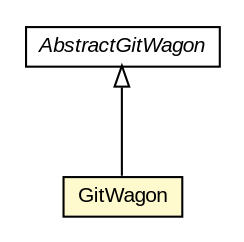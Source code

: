 #!/usr/local/bin/dot
#
# Class diagram 
# Generated by UMLGraph version R5_6-24-gf6e263 (http://www.umlgraph.org/)
#

digraph G {
	edge [fontname="arial",fontsize=10,labelfontname="arial",labelfontsize=10];
	node [fontname="arial",fontsize=10,shape=plaintext];
	nodesep=0.25;
	ranksep=0.5;
	// net.trajano.wagon.git.GitWagon
	c35 [label=<<table title="net.trajano.wagon.git.GitWagon" border="0" cellborder="1" cellspacing="0" cellpadding="2" port="p" bgcolor="lemonChiffon" href="./GitWagon.html">
		<tr><td><table border="0" cellspacing="0" cellpadding="1">
<tr><td align="center" balign="center"> GitWagon </td></tr>
		</table></td></tr>
		</table>>, URL="./GitWagon.html", fontname="arial", fontcolor="black", fontsize=10.0];
	// net.trajano.wagon.git.internal.AbstractGitWagon
	c39 [label=<<table title="net.trajano.wagon.git.internal.AbstractGitWagon" border="0" cellborder="1" cellspacing="0" cellpadding="2" port="p" href="./internal/AbstractGitWagon.html">
		<tr><td><table border="0" cellspacing="0" cellpadding="1">
<tr><td align="center" balign="center"><font face="arial italic"> AbstractGitWagon </font></td></tr>
		</table></td></tr>
		</table>>, URL="./internal/AbstractGitWagon.html", fontname="arial", fontcolor="black", fontsize=10.0];
	//net.trajano.wagon.git.GitWagon extends net.trajano.wagon.git.internal.AbstractGitWagon
	c39:p -> c35:p [dir=back,arrowtail=empty];
}

